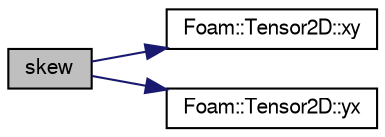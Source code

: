 digraph "skew"
{
  bgcolor="transparent";
  edge [fontname="FreeSans",fontsize="10",labelfontname="FreeSans",labelfontsize="10"];
  node [fontname="FreeSans",fontsize="10",shape=record];
  rankdir="LR";
  Node128476 [label="skew",height=0.2,width=0.4,color="black", fillcolor="grey75", style="filled", fontcolor="black"];
  Node128476 -> Node128477 [color="midnightblue",fontsize="10",style="solid",fontname="FreeSans"];
  Node128477 [label="Foam::Tensor2D::xy",height=0.2,width=0.4,color="black",URL="$a28390.html#aab470ae2a5eeac8c33a7b6abac6b39b3"];
  Node128476 -> Node128478 [color="midnightblue",fontsize="10",style="solid",fontname="FreeSans"];
  Node128478 [label="Foam::Tensor2D::yx",height=0.2,width=0.4,color="black",URL="$a28390.html#a217bb42e2157c7914d7ebb0ffb730b7d"];
}
